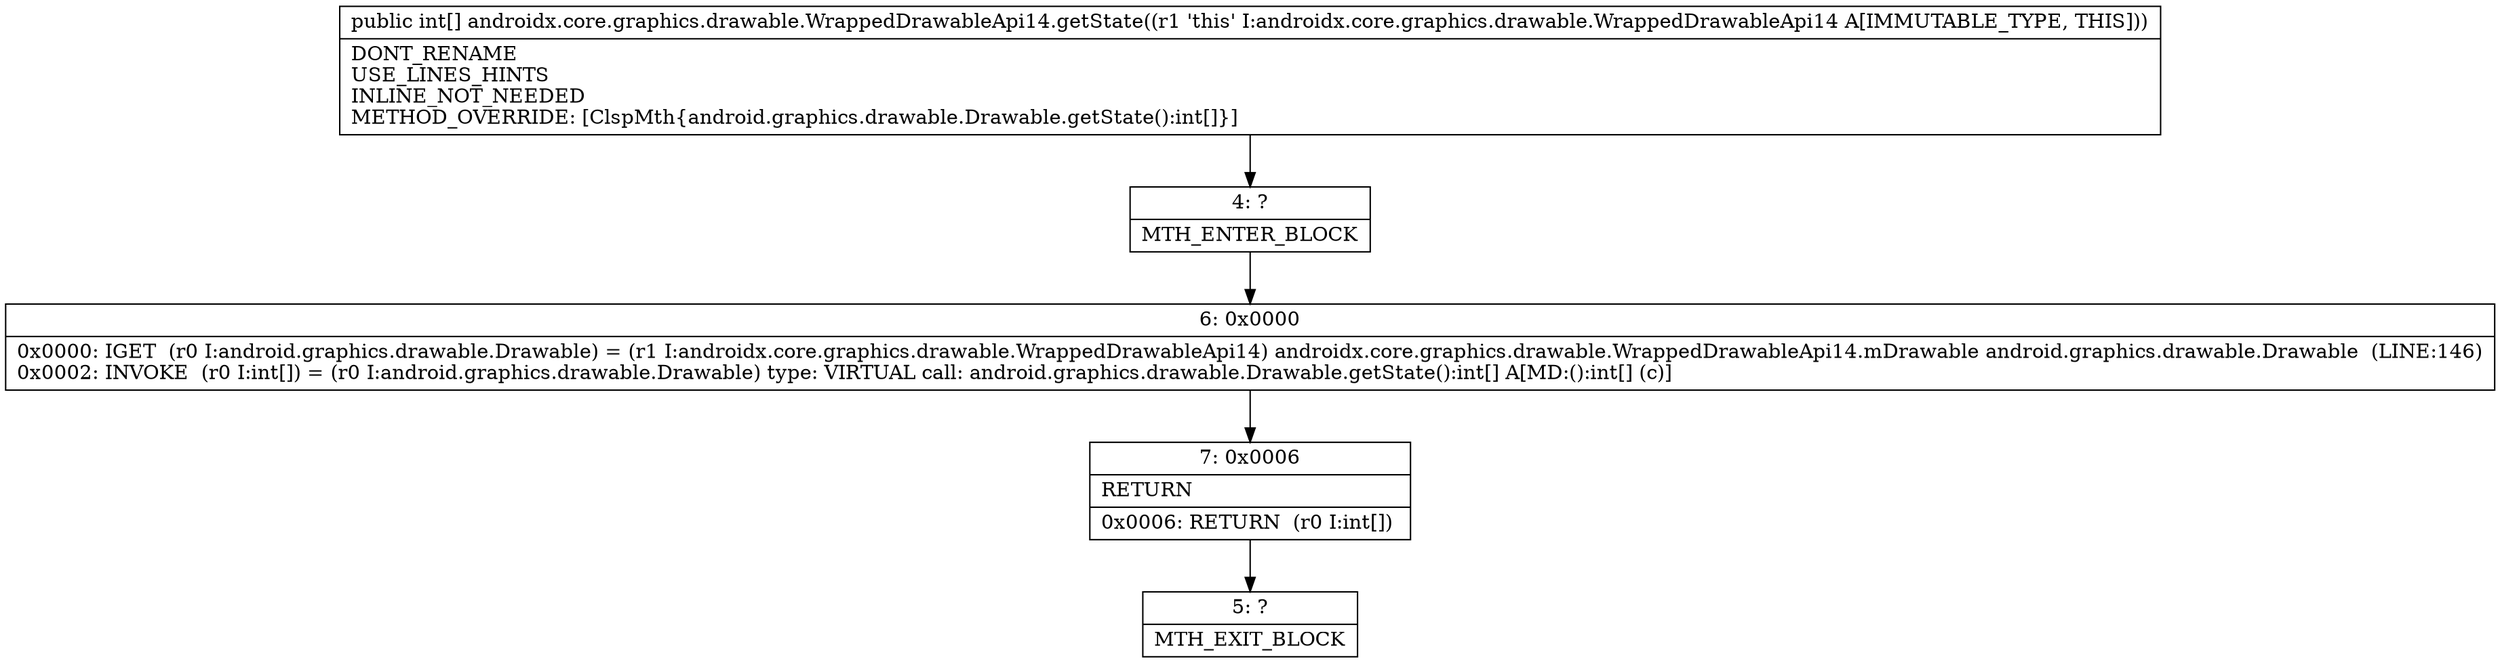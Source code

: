 digraph "CFG forandroidx.core.graphics.drawable.WrappedDrawableApi14.getState()[I" {
Node_4 [shape=record,label="{4\:\ ?|MTH_ENTER_BLOCK\l}"];
Node_6 [shape=record,label="{6\:\ 0x0000|0x0000: IGET  (r0 I:android.graphics.drawable.Drawable) = (r1 I:androidx.core.graphics.drawable.WrappedDrawableApi14) androidx.core.graphics.drawable.WrappedDrawableApi14.mDrawable android.graphics.drawable.Drawable  (LINE:146)\l0x0002: INVOKE  (r0 I:int[]) = (r0 I:android.graphics.drawable.Drawable) type: VIRTUAL call: android.graphics.drawable.Drawable.getState():int[] A[MD:():int[] (c)]\l}"];
Node_7 [shape=record,label="{7\:\ 0x0006|RETURN\l|0x0006: RETURN  (r0 I:int[]) \l}"];
Node_5 [shape=record,label="{5\:\ ?|MTH_EXIT_BLOCK\l}"];
MethodNode[shape=record,label="{public int[] androidx.core.graphics.drawable.WrappedDrawableApi14.getState((r1 'this' I:androidx.core.graphics.drawable.WrappedDrawableApi14 A[IMMUTABLE_TYPE, THIS]))  | DONT_RENAME\lUSE_LINES_HINTS\lINLINE_NOT_NEEDED\lMETHOD_OVERRIDE: [ClspMth\{android.graphics.drawable.Drawable.getState():int[]\}]\l}"];
MethodNode -> Node_4;Node_4 -> Node_6;
Node_6 -> Node_7;
Node_7 -> Node_5;
}

